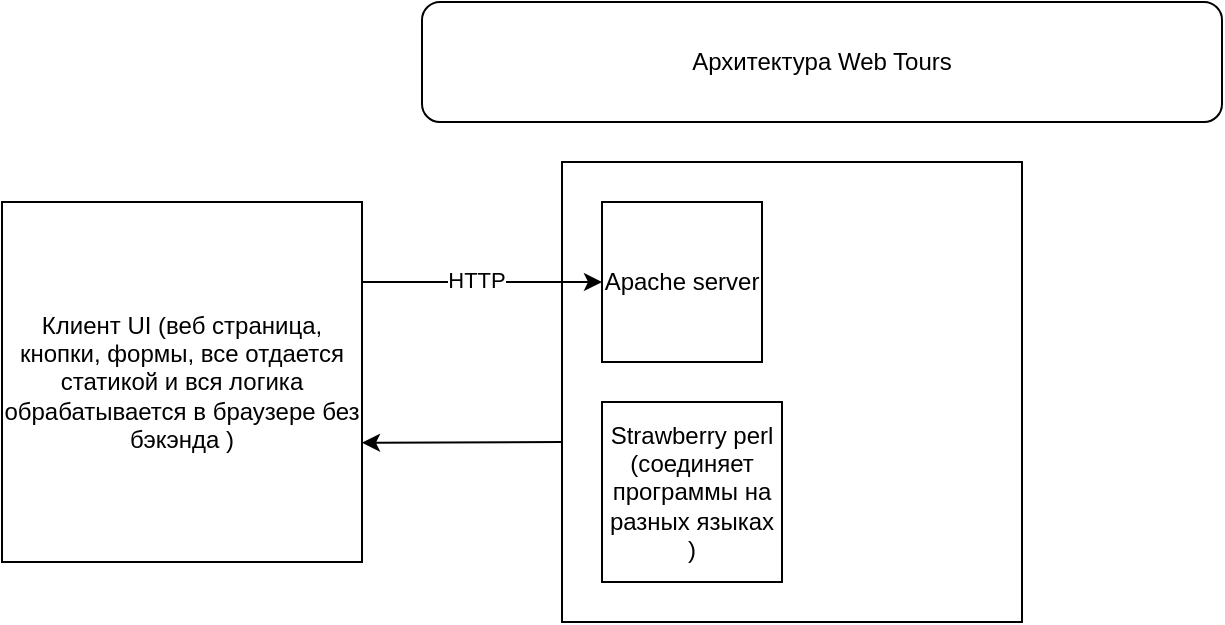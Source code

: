 <mxfile version="21.8.2" type="github">
  <diagram name="Страница — 1" id="bypFX0cN5ny5cvLNbwUw">
    <mxGraphModel dx="1050" dy="542" grid="1" gridSize="10" guides="1" tooltips="1" connect="1" arrows="1" fold="1" page="1" pageScale="1" pageWidth="1169" pageHeight="827" math="0" shadow="0">
      <root>
        <mxCell id="0" />
        <mxCell id="1" parent="0" />
        <mxCell id="SbIMPYCf5qLRGxNVQ4uK-15" value="" style="whiteSpace=wrap;html=1;aspect=fixed;" vertex="1" parent="1">
          <mxGeometry x="350" y="100" width="230" height="230" as="geometry" />
        </mxCell>
        <mxCell id="SbIMPYCf5qLRGxNVQ4uK-1" value="Клиент UI (веб страница, кнопки, формы, все отдается статикой и вся логика обрабатывается в браузере без бэкэнда )" style="whiteSpace=wrap;html=1;aspect=fixed;" vertex="1" parent="1">
          <mxGeometry x="70" y="120" width="180" height="180" as="geometry" />
        </mxCell>
        <mxCell id="SbIMPYCf5qLRGxNVQ4uK-2" value="" style="endArrow=classic;html=1;rounded=0;exitX=1;exitY=0.222;exitDx=0;exitDy=0;exitPerimeter=0;entryX=0;entryY=0.5;entryDx=0;entryDy=0;" edge="1" parent="1" source="SbIMPYCf5qLRGxNVQ4uK-1" target="SbIMPYCf5qLRGxNVQ4uK-7">
          <mxGeometry width="50" height="50" relative="1" as="geometry">
            <mxPoint x="250" y="190" as="sourcePoint" />
            <mxPoint x="360" y="160" as="targetPoint" />
            <Array as="points" />
          </mxGeometry>
        </mxCell>
        <mxCell id="SbIMPYCf5qLRGxNVQ4uK-3" value="HTTP" style="edgeLabel;html=1;align=center;verticalAlign=middle;resizable=0;points=[];" vertex="1" connectable="0" parent="SbIMPYCf5qLRGxNVQ4uK-2">
          <mxGeometry x="-0.049" y="1" relative="1" as="geometry">
            <mxPoint as="offset" />
          </mxGeometry>
        </mxCell>
        <mxCell id="SbIMPYCf5qLRGxNVQ4uK-6" value="" style="endArrow=classic;html=1;rounded=0;entryX=1.022;entryY=0.891;entryDx=0;entryDy=0;entryPerimeter=0;" edge="1" parent="1">
          <mxGeometry width="50" height="50" relative="1" as="geometry">
            <mxPoint x="350" y="240" as="sourcePoint" />
            <mxPoint x="250.0" y="240.38" as="targetPoint" />
          </mxGeometry>
        </mxCell>
        <mxCell id="SbIMPYCf5qLRGxNVQ4uK-7" value="Apache server" style="whiteSpace=wrap;html=1;aspect=fixed;" vertex="1" parent="1">
          <mxGeometry x="370" y="120" width="80" height="80" as="geometry" />
        </mxCell>
        <mxCell id="SbIMPYCf5qLRGxNVQ4uK-13" value="Strawberry perl (соединяет программы на разных языках&lt;br&gt;)" style="whiteSpace=wrap;html=1;aspect=fixed;" vertex="1" parent="1">
          <mxGeometry x="370" y="220" width="90" height="90" as="geometry" />
        </mxCell>
        <mxCell id="SbIMPYCf5qLRGxNVQ4uK-14" value="Архитектура Web Tours" style="rounded=1;whiteSpace=wrap;html=1;" vertex="1" parent="1">
          <mxGeometry x="280" y="20" width="400" height="60" as="geometry" />
        </mxCell>
      </root>
    </mxGraphModel>
  </diagram>
</mxfile>
